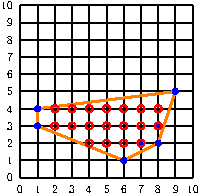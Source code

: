 import math;
size(100,0);

add(grid(10,10));

draw((1,3)--(6,1), orange+linewidth(1));
draw((6,1)--(8,2), orange+linewidth(1));
draw((8,2)--(9,5), orange+linewidth(1));
draw((9,5)--(1,4), orange+linewidth(1));
draw((1,4)--(1,3), orange+linewidth(1));

dot((8,2),blue);
dot((6,1),blue);
dot((1,4),blue);
dot((8,3),blue);
dot((9,5),blue);
dot((1,3),blue);
dot((8,3),blue);
dot((7,2),blue);

draw(circle((4,2), 0.2), red+linewidth(0.6));
draw(circle((5,2), 0.2), red+linewidth(0.6));
draw(circle((6,2), 0.2), red+linewidth(0.6));
draw(circle((7,2), 0.2), red+linewidth(0.6));

draw(circle((2,3), 0.2), red+linewidth(0.6));
draw(circle((3,3), 0.2), red+linewidth(0.6));
draw(circle((4,3), 0.2), red+linewidth(0.6));
draw(circle((5,3), 0.2), red+linewidth(0.6));
draw(circle((6,3), 0.2), red+linewidth(0.6));
draw(circle((7,3), 0.2), red+linewidth(0.6));
draw(circle((8,3), 0.2), red+linewidth(0.6));

draw(circle((2,4), 0.2), red+linewidth(0.6));
draw(circle((3,4), 0.2), red+linewidth(0.6));
draw(circle((4,4), 0.2), red+linewidth(0.6));
draw(circle((5,4), 0.2), red+linewidth(0.6));
draw(circle((6,4), 0.2), red+linewidth(0.6));
draw(circle((7,4), 0.2), red+linewidth(0.6));
draw(circle((8,4), 0.2), red+linewidth(0.6));


for (int i = 0; i <= 10; ++i) {
    label(scale(0.5)*string(i), (i, 0), S);
    label(scale(0.5)*string(i), (0, i), W);
}